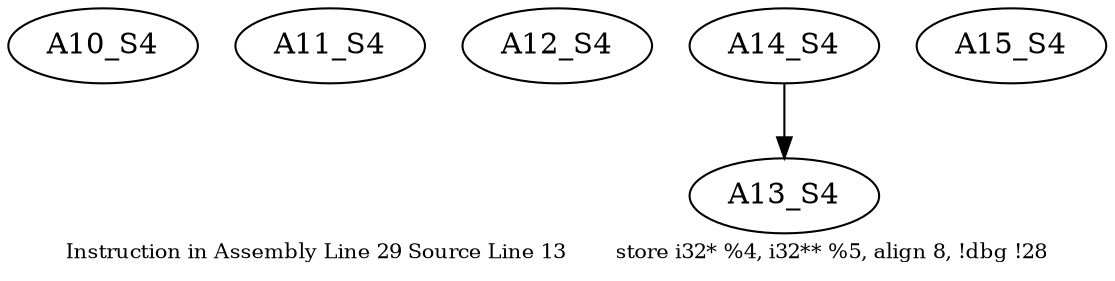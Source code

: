 digraph{
	node [ ]
	edge [ ]
	A10_S4 [ ]
	A11_S4 [ ]
	A12_S4 [ ]
	A13_S4 [ ]
	A14_S4 [ ]
	A15_S4 [ ]
	A14_S4 -> A13_S4 [ ]
	label = "Instruction in Assembly Line 29 Source Line 13	store i32* %4, i32** %5, align 8, !dbg !28"	fontsize = "10"
}